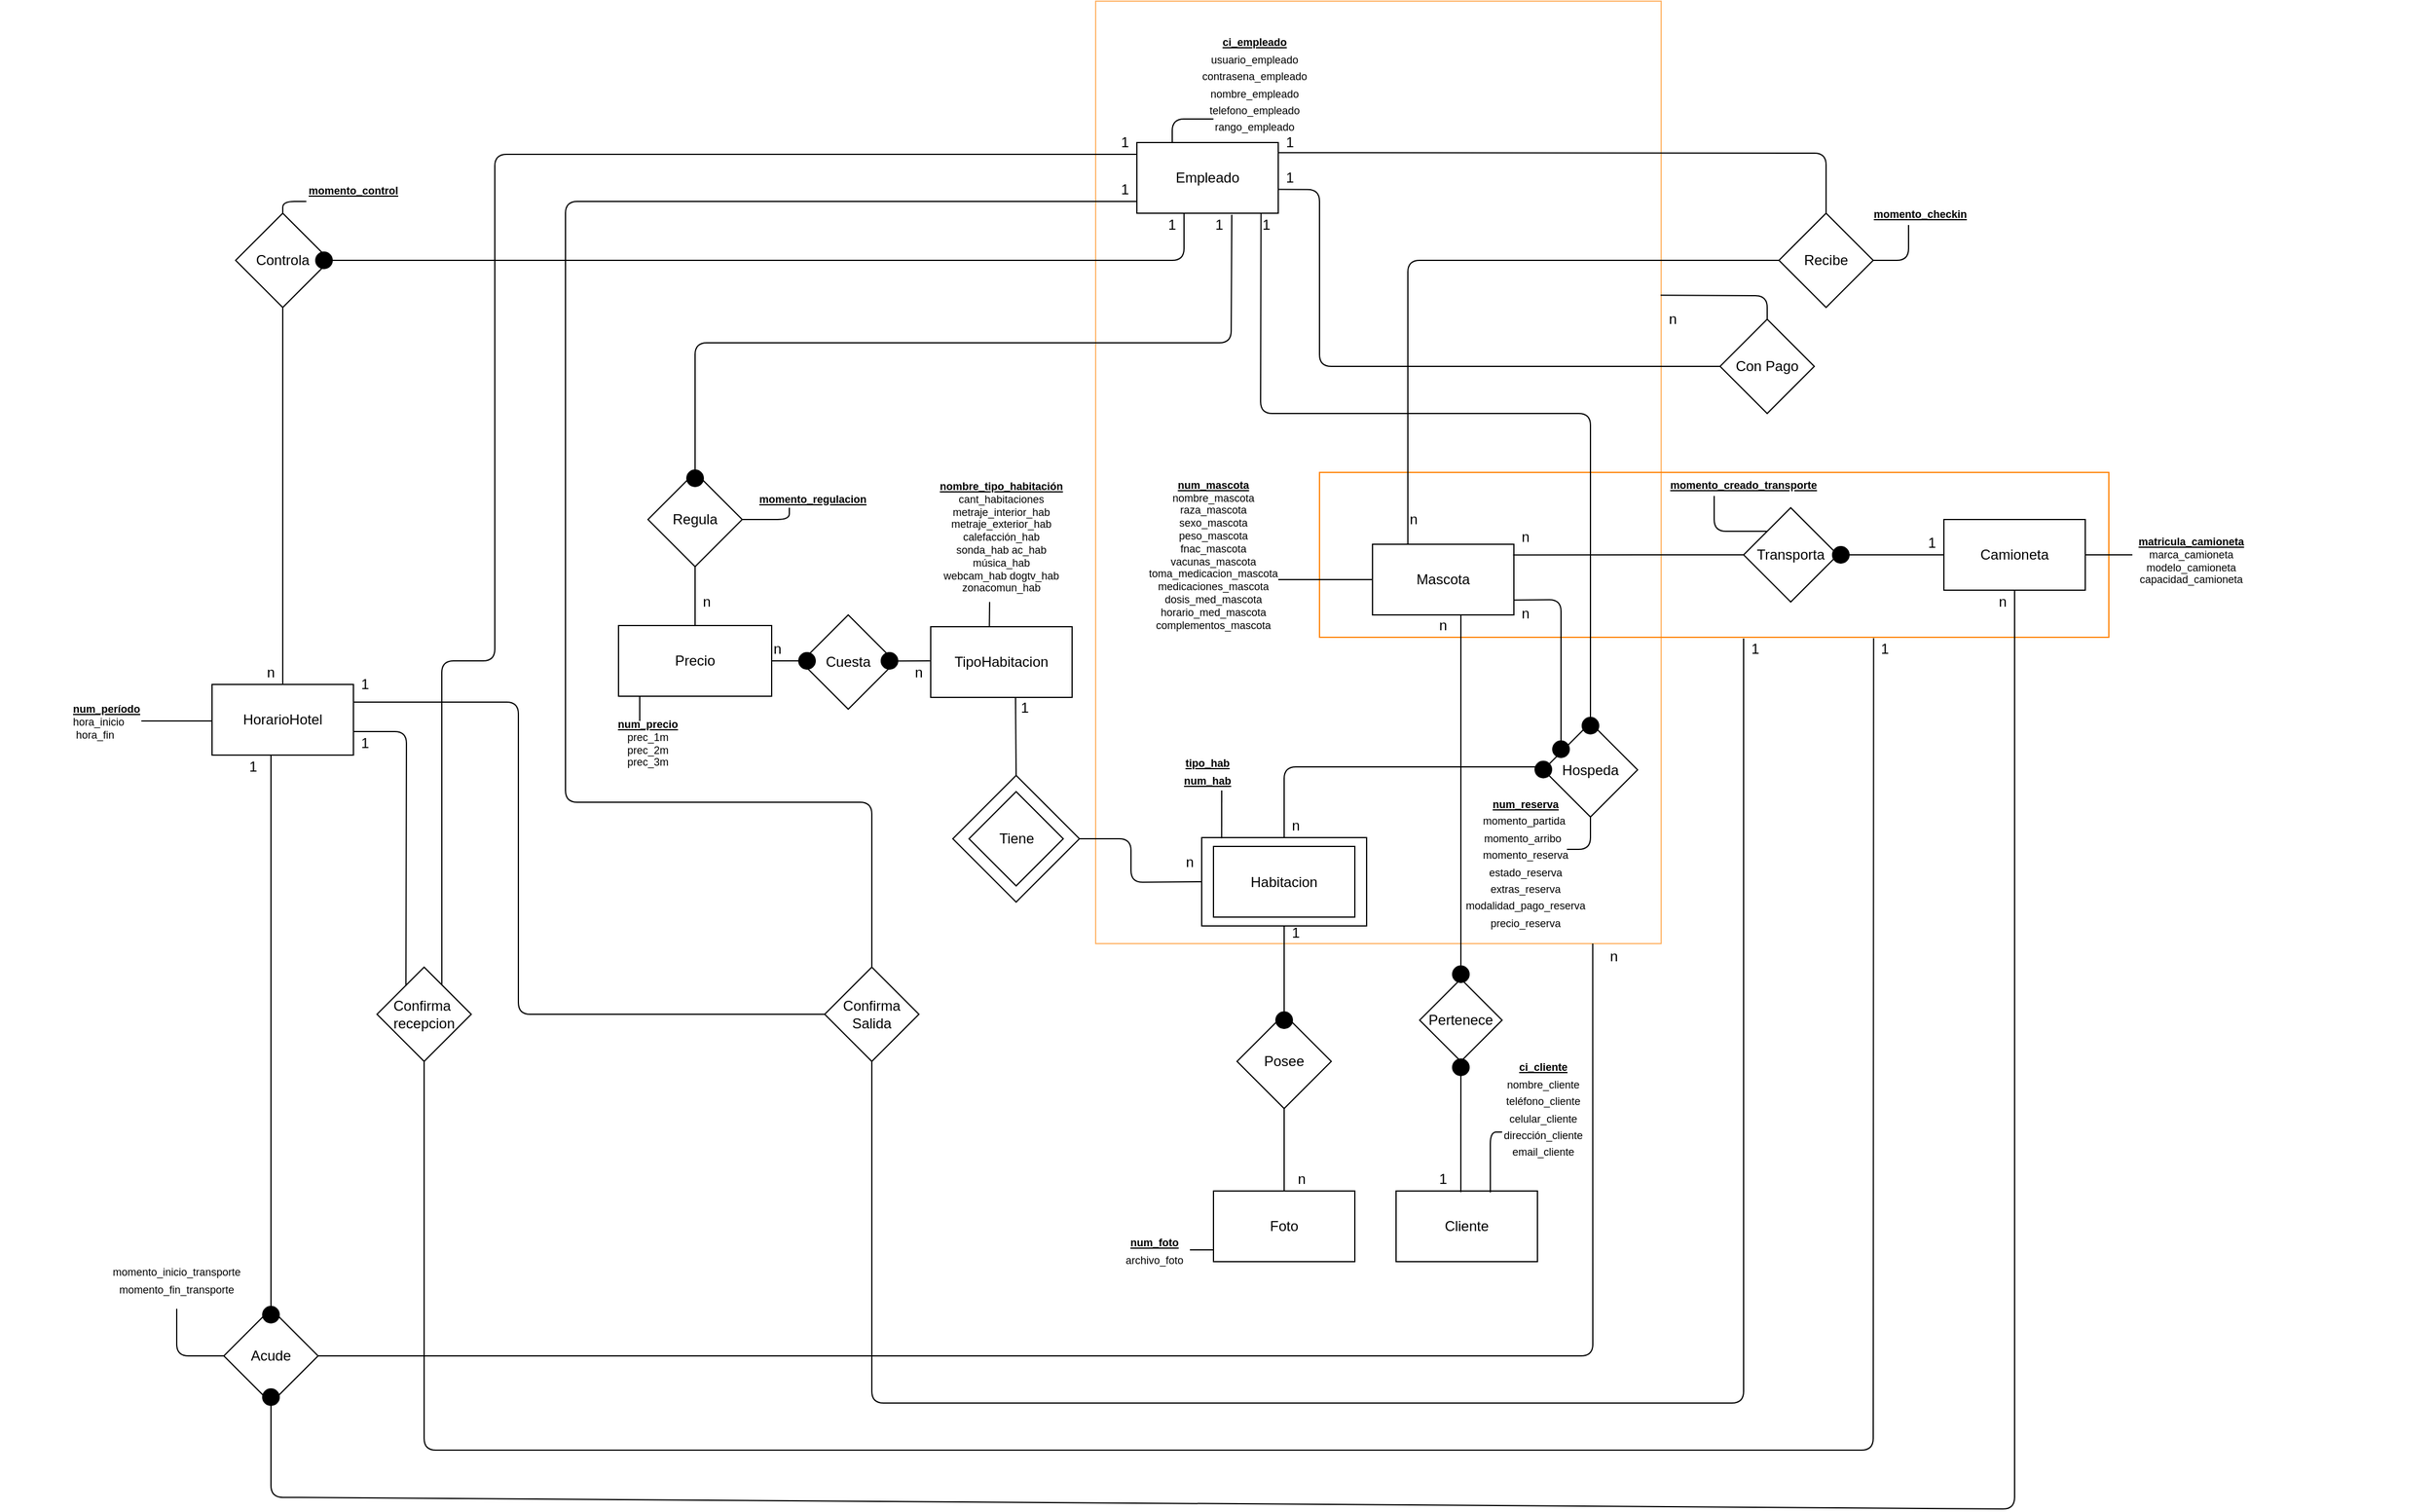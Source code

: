 <mxfile version="13.6.5" type="device"><diagram id="R2lEEEUBdFMjLlhIrx00" name="Page-1"><mxGraphModel dx="3436" dy="802" grid="1" gridSize="10" guides="1" tooltips="1" connect="1" arrows="1" fold="1" page="1" pageScale="1" pageWidth="850" pageHeight="1100" math="0" shadow="0" extFonts="Permanent Marker^https://fonts.googleapis.com/css?family=Permanent+Marker"><root><mxCell id="0"/><mxCell id="1" parent="0"/><mxCell id="GEWgWYs4xer3ZVbn4PvN-1" value="" style="rounded=0;whiteSpace=wrap;html=1;strokeColor=#FFB366;" parent="1" vertex="1"><mxGeometry x="-500" y="230" width="480" height="800" as="geometry"/></mxCell><mxCell id="OucePZvHIVK3JyvwPsfm-36" value="" style="rhombus;whiteSpace=wrap;html=1;" parent="1" vertex="1"><mxGeometry x="-621.25" y="887.25" width="107.5" height="107.5" as="geometry"/></mxCell><mxCell id="OucePZvHIVK3JyvwPsfm-35" value="" style="rhombus;whiteSpace=wrap;html=1;" parent="1" vertex="1"><mxGeometry x="-607.5" y="901" width="80" height="80" as="geometry"/></mxCell><mxCell id="OucePZvHIVK3JyvwPsfm-33" value="" style="rounded=0;whiteSpace=wrap;html=1;" parent="1" vertex="1"><mxGeometry x="-410" y="940" width="140" height="75" as="geometry"/></mxCell><mxCell id="7CC3G2kQGljSHIAsXwbd-11" value="Cliente" style="rounded=0;whiteSpace=wrap;html=1;" parent="1" vertex="1"><mxGeometry x="-245" y="1240" width="120" height="60" as="geometry"/></mxCell><mxCell id="7CC3G2kQGljSHIAsXwbd-14" value="Empleado" style="rounded=0;whiteSpace=wrap;html=1;" parent="1" vertex="1"><mxGeometry x="-465" y="350" width="120" height="60" as="geometry"/></mxCell><mxCell id="7CC3G2kQGljSHIAsXwbd-26" value="" style="group;direction=west;" parent="1" vertex="1" connectable="0"><mxGeometry x="130" y="660" width="505" height="110" as="geometry"/></mxCell><mxCell id="7CC3G2kQGljSHIAsXwbd-90" value="" style="rounded=0;whiteSpace=wrap;html=1;strokeWidth=1;fillColor=none;strokeColor=#FF8000;" parent="7CC3G2kQGljSHIAsXwbd-26" vertex="1"><mxGeometry x="-440" y="-30" width="670" height="140" as="geometry"/></mxCell><mxCell id="sfDtCCk9k0Juk_KErvTR-38" value="n" style="text;html=1;strokeColor=none;fillColor=none;align=center;verticalAlign=middle;whiteSpace=wrap;rounded=0;" vertex="1" parent="7CC3G2kQGljSHIAsXwbd-26"><mxGeometry x="-285" y="15" width="40" height="20" as="geometry"/></mxCell><mxCell id="sfDtCCk9k0Juk_KErvTR-39" value="1" style="text;html=1;strokeColor=none;fillColor=none;align=center;verticalAlign=middle;whiteSpace=wrap;rounded=0;" vertex="1" parent="7CC3G2kQGljSHIAsXwbd-26"><mxGeometry x="60" y="20" width="40" height="20" as="geometry"/></mxCell><mxCell id="sfDtCCk9k0Juk_KErvTR-46" value="n" style="text;html=1;strokeColor=none;fillColor=none;align=center;verticalAlign=middle;whiteSpace=wrap;rounded=0;" vertex="1" parent="7CC3G2kQGljSHIAsXwbd-26"><mxGeometry x="120" y="70" width="40" height="20" as="geometry"/></mxCell><mxCell id="sfDtCCk9k0Juk_KErvTR-76" value="&lt;p class=&quot;MsoNormal&quot; style=&quot;font-size: 9px&quot;&gt;&lt;b&gt;&lt;u&gt;&lt;span lang=&quot;ES-UY&quot; style=&quot;line-height: 107%&quot;&gt;matricula_camioneta&lt;/span&gt;&lt;/u&gt;&lt;/b&gt;&lt;span lang=&quot;ES-UY&quot; style=&quot;line-height: 107%&quot;&gt;&lt;br/&gt;marca_camioneta modelo_camioneta capacidad_camioneta&lt;/span&gt;&lt;/p&gt;" style="text;html=1;strokeColor=none;fillColor=none;align=center;verticalAlign=middle;whiteSpace=wrap;rounded=0;" vertex="1" parent="7CC3G2kQGljSHIAsXwbd-26"><mxGeometry x="280" y="35" width="40" height="20" as="geometry"/></mxCell><mxCell id="sfDtCCk9k0Juk_KErvTR-84" value="" style="endArrow=none;html=1;entryX=0;entryY=0;entryDx=0;entryDy=0;" edge="1" parent="7CC3G2kQGljSHIAsXwbd-26" target="7CC3G2kQGljSHIAsXwbd-22"><mxGeometry width="50" height="50" relative="1" as="geometry"><mxPoint x="-105" y="-10" as="sourcePoint"/><mxPoint x="-70" y="-10" as="targetPoint"/><Array as="points"><mxPoint x="-105" y="20"/></Array></mxGeometry></mxCell><mxCell id="sfDtCCk9k0Juk_KErvTR-23" value="n" style="text;html=1;strokeColor=none;fillColor=none;align=center;verticalAlign=middle;whiteSpace=wrap;rounded=0;" vertex="1" parent="7CC3G2kQGljSHIAsXwbd-26"><mxGeometry x="-285" y="80" width="40" height="20" as="geometry"/></mxCell><mxCell id="7CC3G2kQGljSHIAsXwbd-34" value="" style="group" parent="1" vertex="1" connectable="0"><mxGeometry x="-1430" y="660" width="300" height="220" as="geometry"/></mxCell><mxCell id="7CC3G2kQGljSHIAsXwbd-31" value="" style="endArrow=none;html=1;strokeColor=#000000;" parent="7CC3G2kQGljSHIAsXwbd-34" edge="1"><mxGeometry width="50" height="50" relative="1" as="geometry"><mxPoint x="240" y="150" as="sourcePoint"/><mxPoint x="240" y="90" as="targetPoint"/></mxGeometry></mxCell><mxCell id="7CC3G2kQGljSHIAsXwbd-33" value="HorarioHotel" style="rounded=0;whiteSpace=wrap;html=1;strokeColor=#000000;strokeWidth=1;fillColor=#FFFFFF;" parent="7CC3G2kQGljSHIAsXwbd-34" vertex="1"><mxGeometry x="180" y="150" width="120" height="60" as="geometry"/></mxCell><mxCell id="7CC3G2kQGljSHIAsXwbd-194" value="n" style="text;html=1;strokeColor=none;fillColor=none;align=center;verticalAlign=middle;whiteSpace=wrap;rounded=0;" parent="7CC3G2kQGljSHIAsXwbd-34" vertex="1"><mxGeometry x="210" y="130" width="40" height="20" as="geometry"/></mxCell><mxCell id="sfDtCCk9k0Juk_KErvTR-69" value="&lt;p class=&quot;MsoNormal&quot; style=&quot;font-size: 9px&quot;&gt;&lt;b&gt;&lt;u&gt;&lt;span lang=&quot;ES-UY&quot; style=&quot;line-height: 107%&quot;&gt;num_período&lt;/span&gt;&lt;/u&gt;&lt;/b&gt;&lt;span lang=&quot;ES-UY&quot; style=&quot;line-height: 107%&quot;&gt;&lt;br&gt;hora_inicio&amp;nbsp; &amp;nbsp; &amp;nbsp; &amp;nbsp; &amp;nbsp; &amp;nbsp; &amp;nbsp; &amp;nbsp; &amp;nbsp; &amp;nbsp; &amp;nbsp; &amp;nbsp; &amp;nbsp; &amp;nbsp; &amp;nbsp; &amp;nbsp; &amp;nbsp; &amp;nbsp; &amp;nbsp;&lt;/span&gt;&lt;span&gt;hora_fin&lt;/span&gt;&lt;/p&gt;" style="text;whiteSpace=wrap;html=1;" vertex="1" parent="7CC3G2kQGljSHIAsXwbd-34"><mxGeometry x="60" y="150" width="170" height="70" as="geometry"/></mxCell><mxCell id="sfDtCCk9k0Juk_KErvTR-70" value="" style="endArrow=none;html=1;entryX=0;entryY=0.5;entryDx=0;entryDy=0;" edge="1" parent="7CC3G2kQGljSHIAsXwbd-34"><mxGeometry width="50" height="50" relative="1" as="geometry"><mxPoint x="120" y="181" as="sourcePoint"/><mxPoint x="180" y="181" as="targetPoint"/></mxGeometry></mxCell><mxCell id="7CC3G2kQGljSHIAsXwbd-48" value="Pertenece" style="rhombus;whiteSpace=wrap;html=1;strokeColor=#000000;strokeWidth=1;fillColor=#FFFFFF;" parent="1" vertex="1"><mxGeometry x="-225" y="1060" width="70" height="70" as="geometry"/></mxCell><mxCell id="7CC3G2kQGljSHIAsXwbd-49" value="" style="endArrow=none;html=1;strokeColor=#000000;exitX=0.5;exitY=0;exitDx=0;exitDy=0;entryX=0.625;entryY=1;entryDx=0;entryDy=0;entryPerimeter=0;" parent="1" source="7CC3G2kQGljSHIAsXwbd-48" target="7CC3G2kQGljSHIAsXwbd-21" edge="1"><mxGeometry width="50" height="50" relative="1" as="geometry"><mxPoint x="-310" y="650" as="sourcePoint"/><mxPoint x="110" y="900" as="targetPoint"/></mxGeometry></mxCell><mxCell id="7CC3G2kQGljSHIAsXwbd-50" value="" style="endArrow=none;html=1;strokeColor=#000000;entryX=0.5;entryY=1;entryDx=0;entryDy=0;exitX=0.75;exitY=1;exitDx=0;exitDy=0;" parent="1" source="7CC3G2kQGljSHIAsXwbd-141" target="7CC3G2kQGljSHIAsXwbd-48" edge="1"><mxGeometry width="50" height="50" relative="1" as="geometry"><mxPoint x="-140" y="950" as="sourcePoint"/><mxPoint x="-140" y="870" as="targetPoint"/></mxGeometry></mxCell><mxCell id="7CC3G2kQGljSHIAsXwbd-51" value="Acude" style="rhombus;whiteSpace=wrap;html=1;strokeColor=#000000;strokeWidth=1;fillColor=#FFFFFF;" parent="1" vertex="1"><mxGeometry x="-1240" y="1340" width="80" height="80" as="geometry"/></mxCell><mxCell id="7CC3G2kQGljSHIAsXwbd-52" value="" style="endArrow=none;html=1;strokeColor=#000000;exitX=0.5;exitY=1;exitDx=0;exitDy=0;entryX=0.5;entryY=1;entryDx=0;entryDy=0;" parent="1" source="7CC3G2kQGljSHIAsXwbd-51" target="7CC3G2kQGljSHIAsXwbd-20" edge="1"><mxGeometry width="50" height="50" relative="1" as="geometry"><mxPoint x="-670" y="1020" as="sourcePoint"/><mxPoint x="250" y="1557.857" as="targetPoint"/><Array as="points"><mxPoint x="-1200" y="1500"/><mxPoint x="280" y="1510"/></Array></mxGeometry></mxCell><mxCell id="7CC3G2kQGljSHIAsXwbd-54" value="Controla" style="rhombus;whiteSpace=wrap;html=1;strokeColor=#000000;strokeWidth=1;fillColor=#FFFFFF;" parent="1" vertex="1"><mxGeometry x="-1230" y="410" width="80" height="80" as="geometry"/></mxCell><mxCell id="7CC3G2kQGljSHIAsXwbd-55" value="" style="endArrow=none;html=1;strokeColor=#000000;exitX=1;exitY=0.5;exitDx=0;exitDy=0;entryX=0.75;entryY=0;entryDx=0;entryDy=0;" parent="1" source="7CC3G2kQGljSHIAsXwbd-185" edge="1" target="7CC3G2kQGljSHIAsXwbd-189"><mxGeometry width="50" height="50" relative="1" as="geometry"><mxPoint x="-770" y="650" as="sourcePoint"/><mxPoint x="-425" y="220" as="targetPoint"/><Array as="points"><mxPoint x="-425" y="450"/></Array></mxGeometry></mxCell><mxCell id="7CC3G2kQGljSHIAsXwbd-56" value="" style="endArrow=none;html=1;strokeColor=#000000;" parent="1" edge="1"><mxGeometry width="50" height="50" relative="1" as="geometry"><mxPoint x="-1190" y="760" as="sourcePoint"/><mxPoint x="-1190" y="490" as="targetPoint"/><Array as="points"/></mxGeometry></mxCell><mxCell id="7CC3G2kQGljSHIAsXwbd-57" value="" style="endArrow=none;html=1;strokeColor=#000000;exitX=0.5;exitY=0;exitDx=0;exitDy=0;" parent="1" source="7CC3G2kQGljSHIAsXwbd-220" edge="1"><mxGeometry width="50" height="50" relative="1" as="geometry"><mxPoint x="-770" y="650" as="sourcePoint"/><mxPoint x="-1200" y="870" as="targetPoint"/></mxGeometry></mxCell><mxCell id="7CC3G2kQGljSHIAsXwbd-66" value="" style="endArrow=none;html=1;strokeColor=#000000;entryX=0.879;entryY=1;entryDx=0;entryDy=0;entryPerimeter=0;exitX=1;exitY=0.5;exitDx=0;exitDy=0;" parent="1" target="GEWgWYs4xer3ZVbn4PvN-1" edge="1" source="7CC3G2kQGljSHIAsXwbd-51"><mxGeometry width="50" height="50" relative="1" as="geometry"><mxPoint x="-1160" y="1450" as="sourcePoint"/><mxPoint x="-30" y="880" as="targetPoint"/><Array as="points"><mxPoint x="-78" y="1380"/></Array></mxGeometry></mxCell><mxCell id="7CC3G2kQGljSHIAsXwbd-67" value="Con Pago" style="rhombus;whiteSpace=wrap;html=1;strokeColor=#000000;strokeWidth=1;fillColor=#FFFFFF;" parent="1" vertex="1"><mxGeometry x="30" y="500" width="80" height="80" as="geometry"/></mxCell><mxCell id="7CC3G2kQGljSHIAsXwbd-69" value="" style="endArrow=none;html=1;strokeColor=#000000;entryX=0.5;entryY=0;entryDx=0;entryDy=0;exitX=0.384;exitY=-0.02;exitDx=0;exitDy=0;exitPerimeter=0;" parent="1" source="nyrCn9NcDT-2sVOtYzAI-10" target="7CC3G2kQGljSHIAsXwbd-74" edge="1"><mxGeometry width="50" height="50" relative="1" as="geometry"><mxPoint x="-320" y="550" as="sourcePoint"/><mxPoint x="-730" y="552.5" as="targetPoint"/><Array as="points"><mxPoint x="-360" y="580"/><mxPoint x="-80" y="580"/></Array></mxGeometry></mxCell><mxCell id="7CC3G2kQGljSHIAsXwbd-71" value="" style="endArrow=none;html=1;strokeColor=#000000;exitX=0;exitY=0.5;exitDx=0;exitDy=0;entryX=0.996;entryY=0.662;entryDx=0;entryDy=0;entryPerimeter=0;" parent="1" source="7CC3G2kQGljSHIAsXwbd-67" target="7CC3G2kQGljSHIAsXwbd-14" edge="1"><mxGeometry width="50" height="50" relative="1" as="geometry"><mxPoint x="-90" y="650" as="sourcePoint"/><mxPoint x="-310" y="200" as="targetPoint"/><Array as="points"><mxPoint x="-310" y="540"/><mxPoint x="-310" y="390"/></Array></mxGeometry></mxCell><mxCell id="7CC3G2kQGljSHIAsXwbd-72" value="" style="endArrow=none;html=1;strokeColor=#000000;entryX=0.5;entryY=0;entryDx=0;entryDy=0;exitX=0.999;exitY=0.312;exitDx=0;exitDy=0;exitPerimeter=0;" parent="1" source="GEWgWYs4xer3ZVbn4PvN-1" target="7CC3G2kQGljSHIAsXwbd-67" edge="1"><mxGeometry width="50" height="50" relative="1" as="geometry"><mxPoint x="-20" y="511" as="sourcePoint"/><mxPoint x="61" y="511" as="targetPoint"/><Array as="points"><mxPoint x="70" y="480"/></Array></mxGeometry></mxCell><mxCell id="7CC3G2kQGljSHIAsXwbd-74" value="Hospeda" style="rhombus;whiteSpace=wrap;html=1;strokeColor=#000000;strokeWidth=1;fillColor=#FFFFFF;" parent="1" vertex="1"><mxGeometry x="-120" y="842.5" width="80" height="80" as="geometry"/></mxCell><mxCell id="7CC3G2kQGljSHIAsXwbd-75" value="" style="endArrow=none;html=1;strokeColor=#000000;entryX=1.002;entryY=0.79;entryDx=0;entryDy=0;entryPerimeter=0;exitX=0.5;exitY=0;exitDx=0;exitDy=0;" parent="1" source="7CC3G2kQGljSHIAsXwbd-135" target="7CC3G2kQGljSHIAsXwbd-21" edge="1"><mxGeometry width="50" height="50" relative="1" as="geometry"><mxPoint x="-105" y="830" as="sourcePoint"/><mxPoint x="-130" y="860" as="targetPoint"/><Array as="points"><mxPoint x="-105" y="738"/></Array></mxGeometry></mxCell><mxCell id="7CC3G2kQGljSHIAsXwbd-77" value="Habitacion" style="rounded=0;whiteSpace=wrap;html=1;strokeColor=#000000;strokeWidth=1;fillColor=#FFFFFF;" parent="1" vertex="1"><mxGeometry x="-400" y="947.5" width="120" height="60" as="geometry"/></mxCell><mxCell id="7CC3G2kQGljSHIAsXwbd-83" value="Confirma&lt;br&gt;Salida" style="rhombus;whiteSpace=wrap;html=1;strokeColor=#000000;strokeWidth=1;fillColor=#FFFFFF;" parent="1" vertex="1"><mxGeometry x="-730" y="1050" width="80" height="80" as="geometry"/></mxCell><mxCell id="7CC3G2kQGljSHIAsXwbd-85" value="" style="endArrow=none;html=1;strokeColor=#000000;entryX=0.5;entryY=1;entryDx=0;entryDy=0;" parent="1" target="7CC3G2kQGljSHIAsXwbd-83" edge="1"><mxGeometry width="50" height="50" relative="1" as="geometry"><mxPoint x="50" y="771" as="sourcePoint"/><mxPoint x="-270" y="1640" as="targetPoint"/><Array as="points"><mxPoint x="50" y="1420"/><mxPoint x="-690" y="1420"/></Array></mxGeometry></mxCell><mxCell id="7CC3G2kQGljSHIAsXwbd-89" value="" style="endArrow=none;html=1;strokeColor=#000000;entryX=0;entryY=0.5;entryDx=0;entryDy=0;exitX=1;exitY=0.25;exitDx=0;exitDy=0;" parent="1" source="7CC3G2kQGljSHIAsXwbd-33" target="7CC3G2kQGljSHIAsXwbd-83" edge="1"><mxGeometry width="50" height="50" relative="1" as="geometry"><mxPoint x="-1070" y="830" as="sourcePoint"/><mxPoint x="-620" y="1220" as="targetPoint"/><Array as="points"><mxPoint x="-990" y="825"/><mxPoint x="-990" y="1090"/></Array></mxGeometry></mxCell><mxCell id="7CC3G2kQGljSHIAsXwbd-91" value="Confirma&amp;nbsp;&lt;br&gt;recepcion" style="rhombus;whiteSpace=wrap;html=1;strokeColor=#000000;strokeWidth=1;fillColor=#FFFFFF;" parent="1" vertex="1"><mxGeometry x="-1110" y="1050" width="80" height="80" as="geometry"/></mxCell><mxCell id="7CC3G2kQGljSHIAsXwbd-93" value="" style="endArrow=none;html=1;strokeColor=#000000;entryX=0.5;entryY=1;entryDx=0;entryDy=0;exitX=0.702;exitY=1.005;exitDx=0;exitDy=0;exitPerimeter=0;" parent="1" source="7CC3G2kQGljSHIAsXwbd-90" target="7CC3G2kQGljSHIAsXwbd-91" edge="1"><mxGeometry width="50" height="50" relative="1" as="geometry"><mxPoint x="210" y="1320" as="sourcePoint"/><mxPoint x="-620" y="1210" as="targetPoint"/><Array as="points"><mxPoint x="160" y="1460"/><mxPoint x="-1070" y="1460"/></Array></mxGeometry></mxCell><mxCell id="7CC3G2kQGljSHIAsXwbd-96" value="" style="endArrow=none;html=1;strokeColor=#000000;entryX=0.75;entryY=1;entryDx=0;entryDy=0;exitX=0.688;exitY=0.19;exitDx=0;exitDy=0;exitPerimeter=0;" parent="1" source="7CC3G2kQGljSHIAsXwbd-91" target="nyrCn9NcDT-2sVOtYzAI-5" edge="1"><mxGeometry width="50" height="50" relative="1" as="geometry"><mxPoint x="-1055" y="1160" as="sourcePoint"/><mxPoint x="-880" y="210" as="targetPoint"/><Array as="points"><mxPoint x="-1055" y="790"/><mxPoint x="-1010" y="790"/><mxPoint x="-1010" y="360"/></Array></mxGeometry></mxCell><mxCell id="7CC3G2kQGljSHIAsXwbd-98" value="Regula" style="rhombus;whiteSpace=wrap;html=1;strokeColor=#000000;strokeWidth=1;fillColor=none;" parent="1" vertex="1"><mxGeometry x="-880" y="630" width="80" height="80" as="geometry"/></mxCell><mxCell id="7CC3G2kQGljSHIAsXwbd-99" value="" style="endArrow=none;html=1;strokeColor=#000000;entryX=0.5;entryY=0;entryDx=0;entryDy=0;exitX=0.671;exitY=1.021;exitDx=0;exitDy=0;exitPerimeter=0;" parent="1" target="7CC3G2kQGljSHIAsXwbd-98" edge="1" source="7CC3G2kQGljSHIAsXwbd-14"><mxGeometry width="50" height="50" relative="1" as="geometry"><mxPoint x="-385" y="220" as="sourcePoint"/><mxPoint x="-590" y="910" as="targetPoint"/><Array as="points"><mxPoint x="-385" y="520"/><mxPoint x="-840" y="520"/></Array></mxGeometry></mxCell><mxCell id="7CC3G2kQGljSHIAsXwbd-100" value="" style="endArrow=none;html=1;strokeColor=#000000;entryX=0.5;entryY=1;entryDx=0;entryDy=0;exitX=0.5;exitY=0;exitDx=0;exitDy=0;" parent="1" source="7CC3G2kQGljSHIAsXwbd-101" target="7CC3G2kQGljSHIAsXwbd-98" edge="1"><mxGeometry width="50" height="50" relative="1" as="geometry"><mxPoint x="-640" y="960" as="sourcePoint"/><mxPoint x="-590" y="910" as="targetPoint"/></mxGeometry></mxCell><mxCell id="7CC3G2kQGljSHIAsXwbd-101" value="Precio" style="rounded=0;whiteSpace=wrap;html=1;strokeColor=#000000;strokeWidth=1;fillColor=none;" parent="1" vertex="1"><mxGeometry x="-905" y="760" width="130" height="60" as="geometry"/></mxCell><mxCell id="7CC3G2kQGljSHIAsXwbd-112" value="Cuesta" style="rhombus;whiteSpace=wrap;html=1;strokeColor=#000000;strokeWidth=1;fillColor=none;" parent="1" vertex="1"><mxGeometry x="-750" y="751" width="80" height="80" as="geometry"/></mxCell><mxCell id="7CC3G2kQGljSHIAsXwbd-135" value="" style="ellipse;whiteSpace=wrap;html=1;strokeColor=#000000;strokeWidth=5;fillColor=#000000;" parent="1" vertex="1"><mxGeometry x="-110" y="860" width="10" height="10" as="geometry"/></mxCell><mxCell id="7CC3G2kQGljSHIAsXwbd-137" value="" style="ellipse;whiteSpace=wrap;html=1;strokeColor=#000000;strokeWidth=5;fillColor=#000000;direction=south;" parent="1" vertex="1"><mxGeometry x="-125" y="877.25" width="10" height="10" as="geometry"/></mxCell><mxCell id="7CC3G2kQGljSHIAsXwbd-138" value="" style="endArrow=none;html=1;strokeColor=#000000;exitX=0.5;exitY=0;exitDx=0;exitDy=0;" parent="1" source="OucePZvHIVK3JyvwPsfm-33" edge="1"><mxGeometry width="50" height="50" relative="1" as="geometry"><mxPoint x="-340" y="910" as="sourcePoint"/><mxPoint x="-120" y="880" as="targetPoint"/><Array as="points"><mxPoint x="-340" y="880"/></Array></mxGeometry></mxCell><mxCell id="7CC3G2kQGljSHIAsXwbd-142" value="" style="ellipse;whiteSpace=wrap;html=1;strokeColor=#000000;strokeWidth=5;fillColor=#000000;" parent="1" vertex="1"><mxGeometry x="-195" y="1051" width="10" height="10" as="geometry"/></mxCell><mxCell id="7CC3G2kQGljSHIAsXwbd-143" value="Recibe&lt;br&gt;" style="rhombus;whiteSpace=wrap;html=1;strokeColor=#000000;strokeWidth=1;fillColor=none;" parent="1" vertex="1"><mxGeometry x="80" y="410" width="80" height="80" as="geometry"/></mxCell><mxCell id="7CC3G2kQGljSHIAsXwbd-144" value="" style="endArrow=none;html=1;strokeColor=#000000;exitX=0.5;exitY=0;exitDx=0;exitDy=0;entryX=0.244;entryY=0.93;entryDx=0;entryDy=0;entryPerimeter=0;" parent="1" source="7CC3G2kQGljSHIAsXwbd-143" target="7CC3G2kQGljSHIAsXwbd-188" edge="1"><mxGeometry width="50" height="50" relative="1" as="geometry"><mxPoint x="70" y="450" as="sourcePoint"/><mxPoint x="-338" y="169" as="targetPoint"/><Array as="points"><mxPoint x="120" y="359"/></Array></mxGeometry></mxCell><mxCell id="7CC3G2kQGljSHIAsXwbd-153" value="" style="ellipse;whiteSpace=wrap;html=1;strokeColor=#000000;strokeWidth=5;fillColor=#000000;" parent="1" vertex="1"><mxGeometry x="-1205" y="1340" width="10" height="10" as="geometry"/></mxCell><mxCell id="7CC3G2kQGljSHIAsXwbd-168" value="" style="ellipse;whiteSpace=wrap;html=1;strokeColor=#000000;strokeWidth=5;fillColor=#000000;" parent="1" vertex="1"><mxGeometry x="-750" y="785" width="10" height="10" as="geometry"/></mxCell><mxCell id="7CC3G2kQGljSHIAsXwbd-176" value="" style="ellipse;whiteSpace=wrap;html=1;strokeColor=#000000;strokeWidth=5;fillColor=#000000;" parent="1" vertex="1"><mxGeometry x="-845" y="630" width="10" height="10" as="geometry"/></mxCell><mxCell id="7CC3G2kQGljSHIAsXwbd-178" value="" style="endArrow=none;html=1;strokeColor=#000000;exitX=0.25;exitY=0;exitDx=0;exitDy=0;entryX=0.307;entryY=0.198;entryDx=0;entryDy=0;entryPerimeter=0;" parent="1" source="7CC3G2kQGljSHIAsXwbd-216" target="7CC3G2kQGljSHIAsXwbd-91" edge="1"><mxGeometry width="50" height="50" relative="1" as="geometry"><mxPoint x="-1130" y="870" as="sourcePoint"/><mxPoint x="-1085" y="1160" as="targetPoint"/><Array as="points"><mxPoint x="-1085" y="850"/></Array></mxGeometry></mxCell><mxCell id="7CC3G2kQGljSHIAsXwbd-185" value="" style="ellipse;whiteSpace=wrap;html=1;strokeColor=#000000;strokeWidth=5;fillColor=#000000;" parent="1" vertex="1"><mxGeometry x="-1160" y="445" width="10" height="10" as="geometry"/></mxCell><mxCell id="7CC3G2kQGljSHIAsXwbd-186" value="" style="endArrow=none;html=1;strokeColor=#000000;entryX=0;entryY=0.5;entryDx=0;entryDy=0;exitX=1;exitY=0.5;exitDx=0;exitDy=0;" parent="1" source="7CC3G2kQGljSHIAsXwbd-54" target="7CC3G2kQGljSHIAsXwbd-185" edge="1"><mxGeometry width="50" height="50" relative="1" as="geometry"><mxPoint x="-1100" y="450.0" as="sourcePoint"/><mxPoint x="-685" y="450.0" as="targetPoint"/></mxGeometry></mxCell><mxCell id="7CC3G2kQGljSHIAsXwbd-188" value="1" style="text;html=1;strokeColor=none;fillColor=none;align=center;verticalAlign=middle;whiteSpace=wrap;rounded=0;" parent="1" vertex="1"><mxGeometry x="-355" y="340" width="40" height="20" as="geometry"/></mxCell><mxCell id="7CC3G2kQGljSHIAsXwbd-189" value="1" style="text;html=1;strokeColor=none;fillColor=none;align=center;verticalAlign=middle;whiteSpace=wrap;rounded=0;" parent="1" vertex="1"><mxGeometry x="-455" y="410" width="40" height="20" as="geometry"/></mxCell><mxCell id="7CC3G2kQGljSHIAsXwbd-215" value="1&lt;span style=&quot;font-family: monospace ; font-size: 0px&quot;&gt;%3CmxGraphModel%3E%3Croot%3E%3CmxCell%20id%3D%220%22%2F%3E%3CmxCell%20id%3D%221%22%20parent%3D%220%22%2F%3E%3CmxCell%20id%3D%222%22%20value%3D%22n%22%20style%3D%22text%3Bhtml%3D1%3BstrokeColor%3Dnone%3BfillColor%3Dnone%3Balign%3Dcenter%3BverticalAlign%3Dmiddle%3BwhiteSpace%3Dwrap%3Brounded%3D0%3B%22%20vertex%3D%221%22%20parent%3D%221%22%3E%3CmxGeometry%20x%3D%22-220%22%20y%3D%221505%22%20width%3D%2240%22%20height%3D%2220%22%20as%3D%22geometry%22%2F%3E%3C%2FmxCell%3E%3C%2Froot%3E%3C%2FmxGraphModel%3E&lt;/span&gt;" style="text;html=1;strokeColor=none;fillColor=none;align=center;verticalAlign=middle;whiteSpace=wrap;rounded=0;" parent="1" vertex="1"><mxGeometry x="-1140" y="800" width="40" height="20" as="geometry"/></mxCell><mxCell id="7CC3G2kQGljSHIAsXwbd-216" value="1&lt;span style=&quot;font-family: monospace ; font-size: 0px&quot;&gt;%3CmxGraphModel%3E%3Croot%3E%3CmxCell%20id%3D%220%22%2F%3E%3CmxCell%20id%3D%221%22%20parent%3D%220%22%2F%3E%3CmxCell%20id%3D%222%22%20value%3D%22n%22%20style%3D%22text%3Bhtml%3D1%3BstrokeColor%3Dnone%3BfillColor%3Dnone%3Balign%3Dcenter%3BverticalAlign%3Dmiddle%3BwhiteSpace%3Dwrap%3Brounded%3D0%3B%22%20vertex%3D%221%22%20parent%3D%221%22%3E%3CmxGeometry%20x%3D%22-220%22%20y%3D%221505%22%20width%3D%2240%22%20height%3D%2220%22%20as%3D%22geometry%22%2F%3E%3C%2FmxCell%3E%3C%2Froot%3E%3C%2FmxGraphModel%3E&lt;/span&gt;" style="text;html=1;strokeColor=none;fillColor=none;align=center;verticalAlign=middle;whiteSpace=wrap;rounded=0;" parent="1" vertex="1"><mxGeometry x="-1140" y="850" width="40" height="20" as="geometry"/></mxCell><mxCell id="7CC3G2kQGljSHIAsXwbd-220" value="1&lt;span style=&quot;font-family: monospace ; font-size: 0px&quot;&gt;%3CmxGraphModel%3E%3Croot%3E%3CmxCell%20id%3D%220%22%2F%3E%3CmxCell%20id%3D%221%22%20parent%3D%220%22%2F%3E%3CmxCell%20id%3D%222%22%20value%3D%22n%22%20style%3D%22text%3Bhtml%3D1%3BstrokeColor%3Dnone%3BfillColor%3Dnone%3Balign%3Dcenter%3BverticalAlign%3Dmiddle%3BwhiteSpace%3Dwrap%3Brounded%3D0%3B%22%20vertex%3D%221%22%20parent%3D%221%22%3E%3CmxGeometry%20x%3D%22-220%22%20y%3D%221505%22%20width%3D%2240%22%20height%3D%2220%22%20as%3D%22geometry%22%2F%3E%3C%2FmxCell%3E%3C%2Froot%3E%3C%2FmxGraphModel%3E&lt;/span&gt;" style="text;html=1;strokeColor=none;fillColor=none;align=center;verticalAlign=middle;whiteSpace=wrap;rounded=0;" parent="1" vertex="1"><mxGeometry x="-1235" y="870" width="40" height="20" as="geometry"/></mxCell><mxCell id="7CC3G2kQGljSHIAsXwbd-221" value="" style="endArrow=none;html=1;strokeColor=#000000;exitX=0.5;exitY=0;exitDx=0;exitDy=0;" parent="1" source="7CC3G2kQGljSHIAsXwbd-51" edge="1"><mxGeometry width="50" height="50" relative="1" as="geometry"><mxPoint x="-1200" y="1410" as="sourcePoint"/><mxPoint x="-1200" y="870" as="targetPoint"/></mxGeometry></mxCell><mxCell id="7CC3G2kQGljSHIAsXwbd-225" value="n" style="text;html=1;strokeColor=none;fillColor=none;align=center;verticalAlign=middle;whiteSpace=wrap;rounded=0;" parent="1" vertex="1"><mxGeometry x="-850" y="730" width="40" height="20" as="geometry"/></mxCell><mxCell id="7CC3G2kQGljSHIAsXwbd-226" value="n" style="text;html=1;strokeColor=none;fillColor=none;align=center;verticalAlign=middle;whiteSpace=wrap;rounded=0;" parent="1" vertex="1"><mxGeometry x="-670" y="790" width="40" height="20" as="geometry"/></mxCell><mxCell id="7CC3G2kQGljSHIAsXwbd-227" value="n" style="text;html=1;strokeColor=none;fillColor=none;align=center;verticalAlign=middle;whiteSpace=wrap;rounded=0;" parent="1" vertex="1"><mxGeometry x="-790" y="770" width="40" height="20" as="geometry"/></mxCell><mxCell id="7CC3G2kQGljSHIAsXwbd-235" value="1&lt;span style=&quot;font-family: monospace ; font-size: 0px&quot;&gt;%3CmxGraphModel%3E%3Croot%3E%3CmxCell%20id%3D%220%22%2F%3E%3CmxCell%20id%3D%221%22%20parent%3D%220%22%2F%3E%3CmxCell%20id%3D%222%22%20value%3D%22n%22%20style%3D%22text%3Bhtml%3D1%3BstrokeColor%3Dnone%3BfillColor%3Dnone%3Balign%3Dcenter%3BverticalAlign%3Dmiddle%3BwhiteSpace%3Dwrap%3Brounded%3D0%3B%22%20vertex%3D%221%22%20parent%3D%221%22%3E%3CmxGeometry%20x%3D%22-850%22%20y%3D%22730%22%20width%3D%2240%22%20height%3D%2220%22%20as%3D%22geometry%22%2F%3E%3C%2FmxCell%3E%3C%2Froot%3E%3C%2FmxGraphModel%3E&lt;/span&gt;" style="text;html=1;strokeColor=none;fillColor=none;align=center;verticalAlign=middle;whiteSpace=wrap;rounded=0;" parent="1" vertex="1"><mxGeometry x="-355" y="370" width="40" height="20" as="geometry"/></mxCell><mxCell id="7CC3G2kQGljSHIAsXwbd-236" value="n" style="text;html=1;strokeColor=none;fillColor=none;align=center;verticalAlign=middle;whiteSpace=wrap;rounded=0;" parent="1" vertex="1"><mxGeometry x="-30" y="490" width="40" height="20" as="geometry"/></mxCell><mxCell id="7CC3G2kQGljSHIAsXwbd-237" value="n" style="text;html=1;strokeColor=none;fillColor=none;align=center;verticalAlign=middle;whiteSpace=wrap;rounded=0;" parent="1" vertex="1"><mxGeometry x="-80" y="1031" width="40" height="20" as="geometry"/></mxCell><mxCell id="7CC3G2kQGljSHIAsXwbd-239" value="n" style="text;html=1;strokeColor=none;fillColor=none;align=center;verticalAlign=middle;whiteSpace=wrap;rounded=0;" parent="1" vertex="1"><mxGeometry x="-350" y="920" width="40" height="20" as="geometry"/></mxCell><mxCell id="jwsTA-RbtOFWUZTXpEq--1" value="" style="endArrow=none;html=1;strokeColor=#000000;exitX=0.735;exitY=-0.002;exitDx=0;exitDy=0;exitPerimeter=0;entryX=0.924;entryY=0.509;entryDx=0;entryDy=0;entryPerimeter=0;" parent="1" source="7CC3G2kQGljSHIAsXwbd-226" target="OucePZvHIVK3JyvwPsfm-43" edge="1"><mxGeometry width="50" height="50" relative="1" as="geometry"><mxPoint x="-740" y="790" as="sourcePoint"/><mxPoint x="-670" y="791" as="targetPoint"/><Array as="points"/></mxGeometry></mxCell><mxCell id="jwsTA-RbtOFWUZTXpEq--8" value="" style="endArrow=none;html=1;strokeColor=#000000;entryX=0.5;entryY=0;entryDx=0;entryDy=0;exitX=0.75;exitY=1;exitDx=0;exitDy=0;" parent="1" target="7CC3G2kQGljSHIAsXwbd-83" edge="1" source="jwsTA-RbtOFWUZTXpEq--9"><mxGeometry width="50" height="50" relative="1" as="geometry"><mxPoint x="-530" y="240" as="sourcePoint"/><mxPoint x="-230" y="1290" as="targetPoint"/><Array as="points"><mxPoint x="-950" y="400"/><mxPoint x="-950" y="910"/><mxPoint x="-690" y="910"/></Array></mxGeometry></mxCell><mxCell id="jwsTA-RbtOFWUZTXpEq--9" value="1" style="text;html=1;strokeColor=none;fillColor=none;align=center;verticalAlign=middle;whiteSpace=wrap;rounded=0;" parent="1" vertex="1"><mxGeometry x="-495" y="380" width="40" height="20" as="geometry"/></mxCell><mxCell id="nyrCn9NcDT-2sVOtYzAI-5" value="1" style="text;html=1;strokeColor=none;fillColor=none;align=center;verticalAlign=middle;whiteSpace=wrap;rounded=0;" parent="1" vertex="1"><mxGeometry x="-495" y="340" width="40" height="20" as="geometry"/></mxCell><mxCell id="nyrCn9NcDT-2sVOtYzAI-10" value="1&lt;span style=&quot;font-family: monospace ; font-size: 0px&quot;&gt;%3CmxGraphModel%3E%3Croot%3E%3CmxCell%20id%3D%220%22%2F%3E%3CmxCell%20id%3D%221%22%20parent%3D%220%22%2F%3E%3CmxCell%20id%3D%222%22%20value%3D%22n%22%20style%3D%22text%3Bhtml%3D1%3BstrokeColor%3Dnone%3BfillColor%3Dnone%3Balign%3Dcenter%3BverticalAlign%3Dmiddle%3BwhiteSpace%3Dwrap%3Brounded%3D0%3B%22%20vertex%3D%221%22%20parent%3D%221%22%3E%3CmxGeometry%20x%3D%22-850%22%20y%3D%22730%22%20width%3D%2240%22%20height%3D%2220%22%20as%3D%22geometry%22%2F%3E%3C%2FmxCell%3E%3C%2Froot%3E%3C%2FmxGraphModel%3E&lt;/span&gt;" style="text;html=1;strokeColor=none;fillColor=none;align=center;verticalAlign=middle;whiteSpace=wrap;rounded=0;" parent="1" vertex="1"><mxGeometry x="-375" y="410" width="40" height="20" as="geometry"/></mxCell><mxCell id="nyrCn9NcDT-2sVOtYzAI-12" value="" style="ellipse;whiteSpace=wrap;html=1;strokeColor=#000000;strokeWidth=5;fillColor=#000000;" parent="1" vertex="1"><mxGeometry x="-85" y="840" width="10" height="10" as="geometry"/></mxCell><mxCell id="OucePZvHIVK3JyvwPsfm-8" value="" style="ellipse;whiteSpace=wrap;html=1;strokeColor=#000000;strokeWidth=5;fillColor=#000000;" parent="1" vertex="1"><mxGeometry x="-1205" y="1410" width="10" height="10" as="geometry"/></mxCell><mxCell id="OucePZvHIVK3JyvwPsfm-26" value="Foto" style="rounded=0;whiteSpace=wrap;html=1;" parent="1" vertex="1"><mxGeometry x="-400" y="1240" width="120" height="60" as="geometry"/></mxCell><mxCell id="OucePZvHIVK3JyvwPsfm-27" value="Posee" style="rhombus;whiteSpace=wrap;html=1;" parent="1" vertex="1"><mxGeometry x="-380" y="1090" width="80" height="80" as="geometry"/></mxCell><mxCell id="OucePZvHIVK3JyvwPsfm-28" value="" style="endArrow=none;html=1;exitX=0.5;exitY=0;exitDx=0;exitDy=0;entryX=0.5;entryY=1;entryDx=0;entryDy=0;" parent="1" source="OucePZvHIVK3JyvwPsfm-27" target="OucePZvHIVK3JyvwPsfm-33" edge="1"><mxGeometry width="50" height="50" relative="1" as="geometry"><mxPoint x="-510" y="1050" as="sourcePoint"/><mxPoint x="-340" y="1020" as="targetPoint"/></mxGeometry></mxCell><mxCell id="OucePZvHIVK3JyvwPsfm-29" value="" style="endArrow=none;html=1;entryX=0.5;entryY=1;entryDx=0;entryDy=0;exitX=0.5;exitY=0;exitDx=0;exitDy=0;" parent="1" source="OucePZvHIVK3JyvwPsfm-26" target="OucePZvHIVK3JyvwPsfm-27" edge="1"><mxGeometry width="50" height="50" relative="1" as="geometry"><mxPoint x="-330" y="1010" as="sourcePoint"/><mxPoint x="-330" y="980" as="targetPoint"/></mxGeometry></mxCell><mxCell id="OucePZvHIVK3JyvwPsfm-30" value="1" style="text;html=1;strokeColor=none;fillColor=none;align=center;verticalAlign=middle;whiteSpace=wrap;rounded=0;" parent="1" vertex="1"><mxGeometry x="-350" y="1011" width="40" height="20" as="geometry"/></mxCell><mxCell id="OucePZvHIVK3JyvwPsfm-31" value="n" style="text;html=1;strokeColor=none;fillColor=none;align=center;verticalAlign=middle;whiteSpace=wrap;rounded=0;" parent="1" vertex="1"><mxGeometry x="-345" y="1220" width="40" height="20" as="geometry"/></mxCell><mxCell id="OucePZvHIVK3JyvwPsfm-32" value="" style="ellipse;whiteSpace=wrap;html=1;strokeColor=#000000;strokeWidth=5;fillColor=#000000;" parent="1" vertex="1"><mxGeometry x="-345" y="1090" width="10" height="10" as="geometry"/></mxCell><mxCell id="OucePZvHIVK3JyvwPsfm-34" value="TipoHabitacion" style="rounded=0;whiteSpace=wrap;html=1;strokeColor=#000000;strokeWidth=1;fillColor=#FFFFFF;" parent="1" vertex="1"><mxGeometry x="-640" y="761" width="120" height="60" as="geometry"/></mxCell><mxCell id="OucePZvHIVK3JyvwPsfm-37" value="" style="endArrow=none;html=1;exitX=0.6;exitY=0.993;exitDx=0;exitDy=0;entryX=0.5;entryY=0;entryDx=0;entryDy=0;exitPerimeter=0;" parent="1" source="OucePZvHIVK3JyvwPsfm-34" target="OucePZvHIVK3JyvwPsfm-36" edge="1"><mxGeometry width="50" height="50" relative="1" as="geometry"><mxPoint x="-490" y="790" as="sourcePoint"/><mxPoint x="-500" y="840" as="targetPoint"/></mxGeometry></mxCell><mxCell id="OucePZvHIVK3JyvwPsfm-38" value="" style="endArrow=none;html=1;exitX=0;exitY=0.5;exitDx=0;exitDy=0;entryX=1;entryY=0.5;entryDx=0;entryDy=0;" parent="1" source="OucePZvHIVK3JyvwPsfm-33" target="OucePZvHIVK3JyvwPsfm-36" edge="1"><mxGeometry width="50" height="50" relative="1" as="geometry"><mxPoint x="-510" y="840" as="sourcePoint"/><mxPoint x="-486.74" y="856.004" as="targetPoint"/><Array as="points"><mxPoint x="-470" y="978"/><mxPoint x="-470" y="941"/></Array></mxGeometry></mxCell><mxCell id="OucePZvHIVK3JyvwPsfm-39" value="Tiene" style="text;html=1;strokeColor=none;fillColor=none;align=center;verticalAlign=middle;whiteSpace=wrap;rounded=0;" parent="1" vertex="1"><mxGeometry x="-587.5" y="931" width="40" height="20" as="geometry"/></mxCell><mxCell id="OucePZvHIVK3JyvwPsfm-41" value="" style="endArrow=none;html=1;strokeColor=#000000;entryX=1;entryY=0.5;entryDx=0;entryDy=0;exitX=1.02;exitY=0.999;exitDx=0;exitDy=0;exitPerimeter=0;" parent="1" source="7CC3G2kQGljSHIAsXwbd-227" target="7CC3G2kQGljSHIAsXwbd-101" edge="1"><mxGeometry width="50" height="50" relative="1" as="geometry"><mxPoint x="-630" y="810" as="sourcePoint"/><mxPoint x="-675" y="800" as="targetPoint"/><Array as="points"/></mxGeometry></mxCell><mxCell id="OucePZvHIVK3JyvwPsfm-43" value="" style="ellipse;whiteSpace=wrap;html=1;strokeColor=#000000;strokeWidth=5;fillColor=#000000;" parent="1" vertex="1"><mxGeometry x="-680" y="785" width="10" height="10" as="geometry"/></mxCell><mxCell id="OucePZvHIVK3JyvwPsfm-46" value="1" style="text;html=1;strokeColor=none;fillColor=none;align=center;verticalAlign=middle;whiteSpace=wrap;rounded=0;" parent="1" vertex="1"><mxGeometry x="-580" y="820" width="40" height="20" as="geometry"/></mxCell><mxCell id="OucePZvHIVK3JyvwPsfm-47" value="n" style="text;html=1;strokeColor=none;fillColor=none;align=center;verticalAlign=middle;whiteSpace=wrap;rounded=0;" parent="1" vertex="1"><mxGeometry x="-440" y="951" width="40" height="20" as="geometry"/></mxCell><mxCell id="OucePZvHIVK3JyvwPsfm-55" value="1" style="text;html=1;strokeColor=none;fillColor=none;align=center;verticalAlign=middle;whiteSpace=wrap;rounded=0;" parent="1" vertex="1"><mxGeometry x="-415" y="410" width="40" height="20" as="geometry"/></mxCell><mxCell id="7CC3G2kQGljSHIAsXwbd-141" value="" style="ellipse;whiteSpace=wrap;html=1;strokeColor=#000000;strokeWidth=5;fillColor=#000000;" parent="1" vertex="1"><mxGeometry x="-195" y="1130" width="10" height="10" as="geometry"/></mxCell><mxCell id="GEWgWYs4xer3ZVbn4PvN-2" value="" style="endArrow=none;html=1;strokeColor=#000000;entryX=0.5;entryY=1;entryDx=0;entryDy=0;exitX=0.458;exitY=0.017;exitDx=0;exitDy=0;exitPerimeter=0;" parent="1" source="7CC3G2kQGljSHIAsXwbd-11" target="7CC3G2kQGljSHIAsXwbd-141" edge="1"><mxGeometry width="50" height="50" relative="1" as="geometry"><mxPoint x="-190" y="1510" as="sourcePoint"/><mxPoint x="-190" y="1130" as="targetPoint"/></mxGeometry></mxCell><mxCell id="7CC3G2kQGljSHIAsXwbd-21" value="Mascota" style="rounded=0;whiteSpace=wrap;html=1;strokeColor=#000000;strokeWidth=1;fillColor=#FFFFFF;" parent="1" vertex="1"><mxGeometry x="-265" y="691" width="120" height="60" as="geometry"/></mxCell><mxCell id="sfDtCCk9k0Juk_KErvTR-16" value="n" style="text;html=1;strokeColor=none;fillColor=none;align=center;verticalAlign=middle;whiteSpace=wrap;rounded=0;" vertex="1" parent="1"><mxGeometry x="-225" y="750" width="40" height="20" as="geometry"/></mxCell><mxCell id="sfDtCCk9k0Juk_KErvTR-26" value="" style="endArrow=none;html=1;exitX=0.994;exitY=0.152;exitDx=0;exitDy=0;exitPerimeter=0;entryX=0;entryY=0.5;entryDx=0;entryDy=0;" edge="1" parent="1" source="7CC3G2kQGljSHIAsXwbd-21" target="7CC3G2kQGljSHIAsXwbd-22"><mxGeometry width="50" height="50" relative="1" as="geometry"><mxPoint x="190" y="910" as="sourcePoint"/><mxPoint x="290" y="700" as="targetPoint"/></mxGeometry></mxCell><mxCell id="7CC3G2kQGljSHIAsXwbd-22" value="Transporta" style="rhombus;whiteSpace=wrap;html=1;strokeColor=#000000;strokeWidth=1;fillColor=#FFFFFF;" parent="1" vertex="1"><mxGeometry x="50" y="660" width="80" height="80" as="geometry"/></mxCell><mxCell id="7CC3G2kQGljSHIAsXwbd-166" value="" style="ellipse;whiteSpace=wrap;html=1;strokeColor=#000000;strokeWidth=5;fillColor=#000000;" parent="1" vertex="1"><mxGeometry x="127.5" y="695" width="10" height="10" as="geometry"/></mxCell><mxCell id="7CC3G2kQGljSHIAsXwbd-24" value="" style="endArrow=none;html=1;strokeColor=#000000;entryX=0;entryY=0.5;entryDx=0;entryDy=0;exitX=1;exitY=0.5;exitDx=0;exitDy=0;" parent="1" edge="1" target="7CC3G2kQGljSHIAsXwbd-20" source="7CC3G2kQGljSHIAsXwbd-22"><mxGeometry width="50" height="50" relative="1" as="geometry"><mxPoint x="140" y="694.5" as="sourcePoint"/><mxPoint x="210" y="694.5" as="targetPoint"/></mxGeometry></mxCell><mxCell id="7CC3G2kQGljSHIAsXwbd-20" value="Camioneta" style="rounded=0;whiteSpace=wrap;html=1;strokeColor=#000000;strokeWidth=1;fillColor=#FFFFFF;" parent="1" vertex="1"><mxGeometry x="220" y="670" width="120" height="60" as="geometry"/></mxCell><mxCell id="sfDtCCk9k0Juk_KErvTR-44" value="1" style="text;html=1;strokeColor=none;fillColor=none;align=center;verticalAlign=middle;whiteSpace=wrap;rounded=0;" vertex="1" parent="1"><mxGeometry x="150" y="770" width="40" height="20" as="geometry"/></mxCell><mxCell id="sfDtCCk9k0Juk_KErvTR-45" value="1" style="text;html=1;strokeColor=none;fillColor=none;align=center;verticalAlign=middle;whiteSpace=wrap;rounded=0;" vertex="1" parent="1"><mxGeometry x="40" y="770" width="40" height="20" as="geometry"/></mxCell><mxCell id="sfDtCCk9k0Juk_KErvTR-48" value="1" style="text;html=1;strokeColor=none;fillColor=none;align=center;verticalAlign=middle;whiteSpace=wrap;rounded=0;" vertex="1" parent="1"><mxGeometry x="-225" y="1220" width="40" height="20" as="geometry"/></mxCell><mxCell id="sfDtCCk9k0Juk_KErvTR-50" value="" style="endArrow=none;html=1;entryX=0.25;entryY=0;entryDx=0;entryDy=0;exitX=0.75;exitY=1;exitDx=0;exitDy=0;" edge="1" parent="1" target="7CC3G2kQGljSHIAsXwbd-14"><mxGeometry width="50" height="50" relative="1" as="geometry"><mxPoint x="-400" y="330" as="sourcePoint"/><mxPoint x="-595" y="240" as="targetPoint"/><Array as="points"><mxPoint x="-435" y="330"/></Array></mxGeometry></mxCell><mxCell id="sfDtCCk9k0Juk_KErvTR-51" value="&lt;font style=&quot;font-size: 9px&quot;&gt;&lt;b&gt;&lt;u&gt;&lt;span lang=&quot;ES-UY&quot; style=&quot;line-height: 107% ; font-family: &amp;#34;calibri&amp;#34; , sans-serif&quot;&gt;ci_empleado&lt;/span&gt;&lt;/u&gt;&lt;/b&gt;&lt;span lang=&quot;ES-UY&quot; style=&quot;line-height: 107% ; font-family: &amp;#34;calibri&amp;#34; , sans-serif&quot;&gt;&lt;br&gt;usuario_empleado&lt;br&gt;contrasena_empleado&lt;br&gt;nombre_empleado&lt;br&gt;telefono_empleado&lt;br&gt;rango_empleado&lt;/span&gt;&lt;/font&gt;" style="text;html=1;strokeColor=none;fillColor=none;align=center;verticalAlign=middle;whiteSpace=wrap;rounded=0;" vertex="1" parent="1"><mxGeometry x="-385" y="290" width="40" height="20" as="geometry"/></mxCell><mxCell id="sfDtCCk9k0Juk_KErvTR-55" value="" style="endArrow=none;html=1;exitX=0.667;exitY=0.02;exitDx=0;exitDy=0;exitPerimeter=0;" edge="1" parent="1" source="7CC3G2kQGljSHIAsXwbd-11"><mxGeometry width="50" height="50" relative="1" as="geometry"><mxPoint x="-165" y="1239" as="sourcePoint"/><mxPoint x="-155" y="1190" as="targetPoint"/><Array as="points"><mxPoint x="-165" y="1190"/></Array></mxGeometry></mxCell><mxCell id="sfDtCCk9k0Juk_KErvTR-56" value="&lt;font style=&quot;font-size: 9px&quot;&gt;&lt;b&gt;&lt;u&gt;&lt;span lang=&quot;ES-UY&quot; style=&quot;line-height: 107% ; font-family: &amp;#34;calibri&amp;#34; , sans-serif&quot;&gt;ci_cliente&lt;/span&gt;&lt;/u&gt;&lt;/b&gt;&lt;span lang=&quot;ES-UY&quot; style=&quot;line-height: 107% ; font-family: &amp;#34;calibri&amp;#34; , sans-serif&quot;&gt;&lt;br&gt;nombre_cliente&lt;br&gt;teléfono_cliente&lt;br&gt;celular_cliente dirección_cliente&lt;br&gt;email_cliente&lt;/span&gt;&lt;/font&gt;" style="text;html=1;strokeColor=none;fillColor=none;align=center;verticalAlign=middle;whiteSpace=wrap;rounded=0;" vertex="1" parent="1"><mxGeometry x="-140" y="1160" width="40" height="20" as="geometry"/></mxCell><mxCell id="sfDtCCk9k0Juk_KErvTR-57" value="&lt;font style=&quot;font-size: 9px&quot;&gt;&lt;b&gt;&lt;u&gt;&lt;span lang=&quot;ES-UY&quot; style=&quot;line-height: 107% ; font-family: &amp;#34;calibri&amp;#34; , sans-serif&quot;&gt;num_foto&lt;/span&gt;&lt;/u&gt;&lt;/b&gt;&lt;span lang=&quot;ES-UY&quot; style=&quot;line-height: 107% ; font-family: &amp;#34;calibri&amp;#34; , sans-serif&quot;&gt;&lt;br&gt;archivo_foto&lt;/span&gt;&lt;/font&gt;" style="text;html=1;strokeColor=none;fillColor=none;align=center;verticalAlign=middle;whiteSpace=wrap;rounded=0;" vertex="1" parent="1"><mxGeometry x="-470" y="1280" width="40" height="20" as="geometry"/></mxCell><mxCell id="sfDtCCk9k0Juk_KErvTR-58" value="" style="endArrow=none;html=1;" edge="1" parent="1"><mxGeometry width="50" height="50" relative="1" as="geometry"><mxPoint x="-420" y="1290" as="sourcePoint"/><mxPoint x="-400" y="1290" as="targetPoint"/></mxGeometry></mxCell><mxCell id="sfDtCCk9k0Juk_KErvTR-59" value="&lt;font style=&quot;font-size: 9px&quot;&gt;&lt;span lang=&quot;ES-UY&quot; style=&quot;line-height: 107% ; font-family: &amp;#34;calibri&amp;#34; , sans-serif&quot;&gt;&lt;u style=&quot;font-weight: bold&quot;&gt;tipo_hab&lt;/u&gt;&lt;br&gt;&lt;/span&gt;&lt;span lang=&quot;ES-UY&quot; style=&quot;line-height: 107% ; font-family: &amp;#34;calibri&amp;#34; , sans-serif&quot;&gt;&lt;b&gt;&lt;u&gt;num_hab&lt;/u&gt;&lt;/b&gt;&lt;/span&gt;&lt;/font&gt;" style="text;html=1;strokeColor=none;fillColor=none;align=center;verticalAlign=middle;whiteSpace=wrap;rounded=0;" vertex="1" parent="1"><mxGeometry x="-425" y="873" width="40" height="20" as="geometry"/></mxCell><mxCell id="sfDtCCk9k0Juk_KErvTR-60" value="" style="endArrow=none;html=1;exitX=0.121;exitY=0.009;exitDx=0;exitDy=0;exitPerimeter=0;" edge="1" parent="1" source="OucePZvHIVK3JyvwPsfm-33"><mxGeometry width="50" height="50" relative="1" as="geometry"><mxPoint x="-393" y="939" as="sourcePoint"/><mxPoint x="-393" y="900" as="targetPoint"/></mxGeometry></mxCell><mxCell id="sfDtCCk9k0Juk_KErvTR-61" value="&lt;p class=&quot;MsoNormal&quot; style=&quot;font-size: 9px&quot;&gt;&lt;b&gt;&lt;u&gt;&lt;span lang=&quot;ES-UY&quot; style=&quot;line-height: 107%&quot;&gt;nombre_tipo_habitación&lt;/span&gt;&lt;/u&gt;&lt;/b&gt;&lt;span lang=&quot;ES-UY&quot; style=&quot;line-height: 107%&quot;&gt;&lt;br/&gt;cant_habitaciones metraje_interior_hab metraje_exterior_hab calefacción_hab&lt;br/&gt;sonda_hab ac_hab música_hab webcam_hab dogtv_hab zonacomun_hab&lt;/span&gt;&lt;/p&gt;" style="text;html=1;strokeColor=none;fillColor=none;align=center;verticalAlign=middle;whiteSpace=wrap;rounded=0;" vertex="1" parent="1"><mxGeometry x="-600" y="675" width="40" height="20" as="geometry"/></mxCell><mxCell id="sfDtCCk9k0Juk_KErvTR-63" value="" style="endArrow=none;html=1;exitX=0.415;exitY=-0.003;exitDx=0;exitDy=0;exitPerimeter=0;" edge="1" parent="1" source="OucePZvHIVK3JyvwPsfm-34"><mxGeometry width="50" height="50" relative="1" as="geometry"><mxPoint x="-590" y="760" as="sourcePoint"/><mxPoint x="-590" y="740" as="targetPoint"/></mxGeometry></mxCell><mxCell id="sfDtCCk9k0Juk_KErvTR-64" value="&lt;p class=&quot;MsoNormal&quot; style=&quot;font-size: 9px&quot;&gt;&lt;b&gt;&lt;u&gt;&lt;span lang=&quot;ES-UY&quot; style=&quot;line-height: 107%&quot;&gt;num_precio&lt;/span&gt;&lt;/u&gt;&lt;/b&gt;&lt;span lang=&quot;ES-UY&quot; style=&quot;line-height: 107%&quot;&gt; prec_1m&lt;br/&gt;prec_2m prec_3m&lt;/span&gt;&lt;/p&gt;" style="text;html=1;strokeColor=none;fillColor=none;align=center;verticalAlign=middle;whiteSpace=wrap;rounded=0;" vertex="1" parent="1"><mxGeometry x="-900" y="850" width="40" height="20" as="geometry"/></mxCell><mxCell id="sfDtCCk9k0Juk_KErvTR-68" value="" style="endArrow=none;html=1;" edge="1" parent="1"><mxGeometry width="50" height="50" relative="1" as="geometry"><mxPoint x="-887" y="841" as="sourcePoint"/><mxPoint x="-887" y="820" as="targetPoint"/></mxGeometry></mxCell><mxCell id="sfDtCCk9k0Juk_KErvTR-73" value="&lt;p class=&quot;MsoNormal&quot;&gt;&lt;span lang=&quot;ES-UY&quot; style=&quot;font-size: 12.0pt ; line-height: 107%&quot;&gt;&amp;nbsp;&lt;/span&gt;&lt;/p&gt;&lt;br/&gt;&lt;br/&gt;&lt;p class=&quot;MsoNormal&quot; style=&quot;font-size: 9px&quot;&gt;&lt;b&gt;&lt;u&gt;&lt;span lang=&quot;ES-UY&quot; style=&quot;line-height: 107%&quot;&gt;num_mascota&lt;/span&gt;&lt;/u&gt;&lt;/b&gt;&lt;span lang=&quot;ES-UY&quot; style=&quot;line-height: 107%&quot;&gt;&lt;br/&gt;nombre_mascota raza_mascota sexo_mascota peso_mascota fnac_mascota&lt;br/&gt;vacunas_mascota toma_medicacion_mascota medicaciones_mascota dosis_med_mascota&lt;br/&gt;horario_med_mascota complementos_mascota&lt;/span&gt;&lt;/p&gt;" style="text;html=1;strokeColor=none;fillColor=none;align=center;verticalAlign=middle;whiteSpace=wrap;rounded=0;" vertex="1" parent="1"><mxGeometry x="-420" y="655" width="40" height="20" as="geometry"/></mxCell><mxCell id="sfDtCCk9k0Juk_KErvTR-74" value="" style="endArrow=none;html=1;entryX=0;entryY=0.5;entryDx=0;entryDy=0;" edge="1" parent="1" target="7CC3G2kQGljSHIAsXwbd-21"><mxGeometry width="50" height="50" relative="1" as="geometry"><mxPoint x="-345" y="721" as="sourcePoint"/><mxPoint x="-265" y="721" as="targetPoint"/></mxGeometry></mxCell><mxCell id="sfDtCCk9k0Juk_KErvTR-77" value="" style="endArrow=none;html=1;exitX=1;exitY=0.5;exitDx=0;exitDy=0;" edge="1" parent="1" source="7CC3G2kQGljSHIAsXwbd-20"><mxGeometry width="50" height="50" relative="1" as="geometry"><mxPoint x="390" y="640" as="sourcePoint"/><mxPoint x="380" y="700" as="targetPoint"/></mxGeometry></mxCell><mxCell id="sfDtCCk9k0Juk_KErvTR-78" value="&lt;font style=&quot;font-size: 9px&quot;&gt;&lt;span lang=&quot;ES-UY&quot; style=&quot;line-height: 107% ; font-family: &amp;#34;calibri&amp;#34; , sans-serif&quot;&gt;&lt;u&gt;&lt;b&gt;num_reserva&lt;/b&gt;&lt;/u&gt;&lt;br&gt;momento_partida&amp;nbsp;&lt;br&gt;&lt;/span&gt;&lt;span lang=&quot;ES-UY&quot; style=&quot;line-height: 107% ; font-family: &amp;#34;calibri&amp;#34; , sans-serif&quot;&gt;momento_arribo&amp;nbsp;&amp;nbsp;&lt;u style=&quot;font-weight: bold&quot;&gt;&lt;br&gt;&lt;/u&gt;momento_reserva&lt;br&gt;estado_reserva&lt;br&gt;extras_reserva&lt;br&gt;modalidad_pago_reserva&lt;br&gt;precio_reserva&lt;/span&gt;&lt;/font&gt;" style="text;html=1;strokeColor=none;fillColor=none;align=center;verticalAlign=middle;whiteSpace=wrap;rounded=0;" vertex="1" parent="1"><mxGeometry x="-155" y="951" width="40" height="20" as="geometry"/></mxCell><mxCell id="sfDtCCk9k0Juk_KErvTR-82" value="" style="endArrow=none;html=1;entryX=0.5;entryY=1;entryDx=0;entryDy=0;" edge="1" parent="1" target="7CC3G2kQGljSHIAsXwbd-74"><mxGeometry width="50" height="50" relative="1" as="geometry"><mxPoint x="-100" y="950" as="sourcePoint"/><mxPoint y="920" as="targetPoint"/><Array as="points"><mxPoint x="-80" y="950"/></Array></mxGeometry></mxCell><mxCell id="sfDtCCk9k0Juk_KErvTR-83" value="&lt;b&gt;&lt;u&gt;&lt;span lang=&quot;ES-UY&quot; style=&quot;line-height: 107% ; font-family: &amp;#34;calibri&amp;#34; , sans-serif&quot;&gt;&lt;font style=&quot;font-size: 9px&quot;&gt;momento_creado_transporte&lt;/font&gt;&lt;/span&gt;&lt;/u&gt;&lt;/b&gt;" style="text;html=1;strokeColor=none;fillColor=none;align=center;verticalAlign=middle;whiteSpace=wrap;rounded=0;" vertex="1" parent="1"><mxGeometry x="30" y="630" width="40" height="20" as="geometry"/></mxCell><mxCell id="sfDtCCk9k0Juk_KErvTR-85" value="&lt;span lang=&quot;ES-UY&quot; style=&quot;line-height: 107% ; font-family: &amp;#34;calibri&amp;#34; , sans-serif&quot;&gt;&lt;font style=&quot;font-size: 9px&quot;&gt;momento_inicio_transporte&lt;br&gt;momento_fin_transporte&lt;/font&gt;&lt;/span&gt;" style="text;html=1;strokeColor=none;fillColor=none;align=center;verticalAlign=middle;whiteSpace=wrap;rounded=0;" vertex="1" parent="1"><mxGeometry x="-1300" y="1305" width="40" height="20" as="geometry"/></mxCell><mxCell id="sfDtCCk9k0Juk_KErvTR-87" value="" style="endArrow=none;html=1;exitX=0;exitY=0.5;exitDx=0;exitDy=0;" edge="1" parent="1" source="7CC3G2kQGljSHIAsXwbd-51"><mxGeometry width="50" height="50" relative="1" as="geometry"><mxPoint x="-1360" y="1400" as="sourcePoint"/><mxPoint x="-1280" y="1340" as="targetPoint"/><Array as="points"><mxPoint x="-1280" y="1380"/></Array></mxGeometry></mxCell><mxCell id="sfDtCCk9k0Juk_KErvTR-88" value="&lt;b&gt;&lt;u&gt;&lt;span lang=&quot;ES-UY&quot; style=&quot;line-height: 107% ; font-family: &amp;#34;calibri&amp;#34; , sans-serif&quot;&gt;&lt;font style=&quot;font-size: 9px&quot;&gt;momento_regulacion&lt;/font&gt;&lt;/span&gt;&lt;/u&gt;&lt;/b&gt;&lt;span lang=&quot;ES-UY&quot; style=&quot;font-size: 12.0pt ; line-height: 107% ; font-family: &amp;#34;calibri&amp;#34; , sans-serif&quot;&gt;&lt;/span&gt;" style="text;html=1;strokeColor=none;fillColor=none;align=center;verticalAlign=middle;whiteSpace=wrap;rounded=0;" vertex="1" parent="1"><mxGeometry x="-760" y="640" width="40" height="20" as="geometry"/></mxCell><mxCell id="sfDtCCk9k0Juk_KErvTR-89" value="" style="endArrow=none;html=1;entryX=0;entryY=1;entryDx=0;entryDy=0;exitX=1;exitY=0.5;exitDx=0;exitDy=0;" edge="1" parent="1" source="7CC3G2kQGljSHIAsXwbd-98" target="sfDtCCk9k0Juk_KErvTR-88"><mxGeometry width="50" height="50" relative="1" as="geometry"><mxPoint x="-819" y="653" as="sourcePoint"/><mxPoint x="-730" y="640" as="targetPoint"/><Array as="points"><mxPoint x="-760" y="670"/></Array></mxGeometry></mxCell><mxCell id="sfDtCCk9k0Juk_KErvTR-90" value="&lt;b&gt;&lt;u&gt;&lt;span lang=&quot;ES-UY&quot; style=&quot;line-height: 107% ; font-family: &amp;#34;calibri&amp;#34; , sans-serif&quot;&gt;&lt;font style=&quot;font-size: 9px&quot;&gt;momento_control&lt;/font&gt;&lt;/span&gt;&lt;/u&gt;&lt;/b&gt;" style="text;html=1;strokeColor=none;fillColor=none;align=center;verticalAlign=middle;whiteSpace=wrap;rounded=0;" vertex="1" parent="1"><mxGeometry x="-1150" y="380" width="40" height="20" as="geometry"/></mxCell><mxCell id="sfDtCCk9k0Juk_KErvTR-91" value="" style="endArrow=none;html=1;exitX=0.5;exitY=0;exitDx=0;exitDy=0;" edge="1" parent="1" source="7CC3G2kQGljSHIAsXwbd-54"><mxGeometry width="50" height="50" relative="1" as="geometry"><mxPoint x="-1173" y="428" as="sourcePoint"/><mxPoint x="-1170" y="400" as="targetPoint"/><Array as="points"><mxPoint x="-1190" y="400"/></Array></mxGeometry></mxCell><mxCell id="sfDtCCk9k0Juk_KErvTR-102" value="" style="endArrow=none;html=1;exitX=0;exitY=0.5;exitDx=0;exitDy=0;entryX=0.25;entryY=0;entryDx=0;entryDy=0;" edge="1" parent="1" source="7CC3G2kQGljSHIAsXwbd-143" target="7CC3G2kQGljSHIAsXwbd-21"><mxGeometry width="50" height="50" relative="1" as="geometry"><mxPoint x="20" y="420" as="sourcePoint"/><mxPoint x="-535" y="470" as="targetPoint"/><Array as="points"><mxPoint x="-235" y="450"/></Array></mxGeometry></mxCell><mxCell id="sfDtCCk9k0Juk_KErvTR-117" value="n" style="text;html=1;strokeColor=none;fillColor=none;align=center;verticalAlign=middle;whiteSpace=wrap;rounded=0;" vertex="1" parent="1"><mxGeometry x="-250" y="660" width="40" height="20" as="geometry"/></mxCell><mxCell id="sfDtCCk9k0Juk_KErvTR-118" value="&lt;b&gt;&lt;u&gt;&lt;span lang=&quot;ES-UY&quot; style=&quot;line-height: 107% ; font-family: &amp;#34;calibri&amp;#34; , sans-serif&quot;&gt;&lt;font style=&quot;font-size: 9px&quot;&gt;momento_checkin&lt;/font&gt;&lt;/span&gt;&lt;/u&gt;&lt;/b&gt;" style="text;html=1;strokeColor=none;fillColor=none;align=center;verticalAlign=middle;whiteSpace=wrap;rounded=0;" vertex="1" parent="1"><mxGeometry x="180" y="400" width="40" height="20" as="geometry"/></mxCell><mxCell id="sfDtCCk9k0Juk_KErvTR-119" value="" style="endArrow=none;html=1;exitX=1;exitY=0.5;exitDx=0;exitDy=0;entryX=0.25;entryY=1;entryDx=0;entryDy=0;" edge="1" parent="1" source="7CC3G2kQGljSHIAsXwbd-143" target="sfDtCCk9k0Juk_KErvTR-118"><mxGeometry width="50" height="50" relative="1" as="geometry"><mxPoint x="210" y="490" as="sourcePoint"/><mxPoint x="210" y="430" as="targetPoint"/><Array as="points"><mxPoint x="190" y="450"/></Array></mxGeometry></mxCell></root></mxGraphModel></diagram></mxfile>